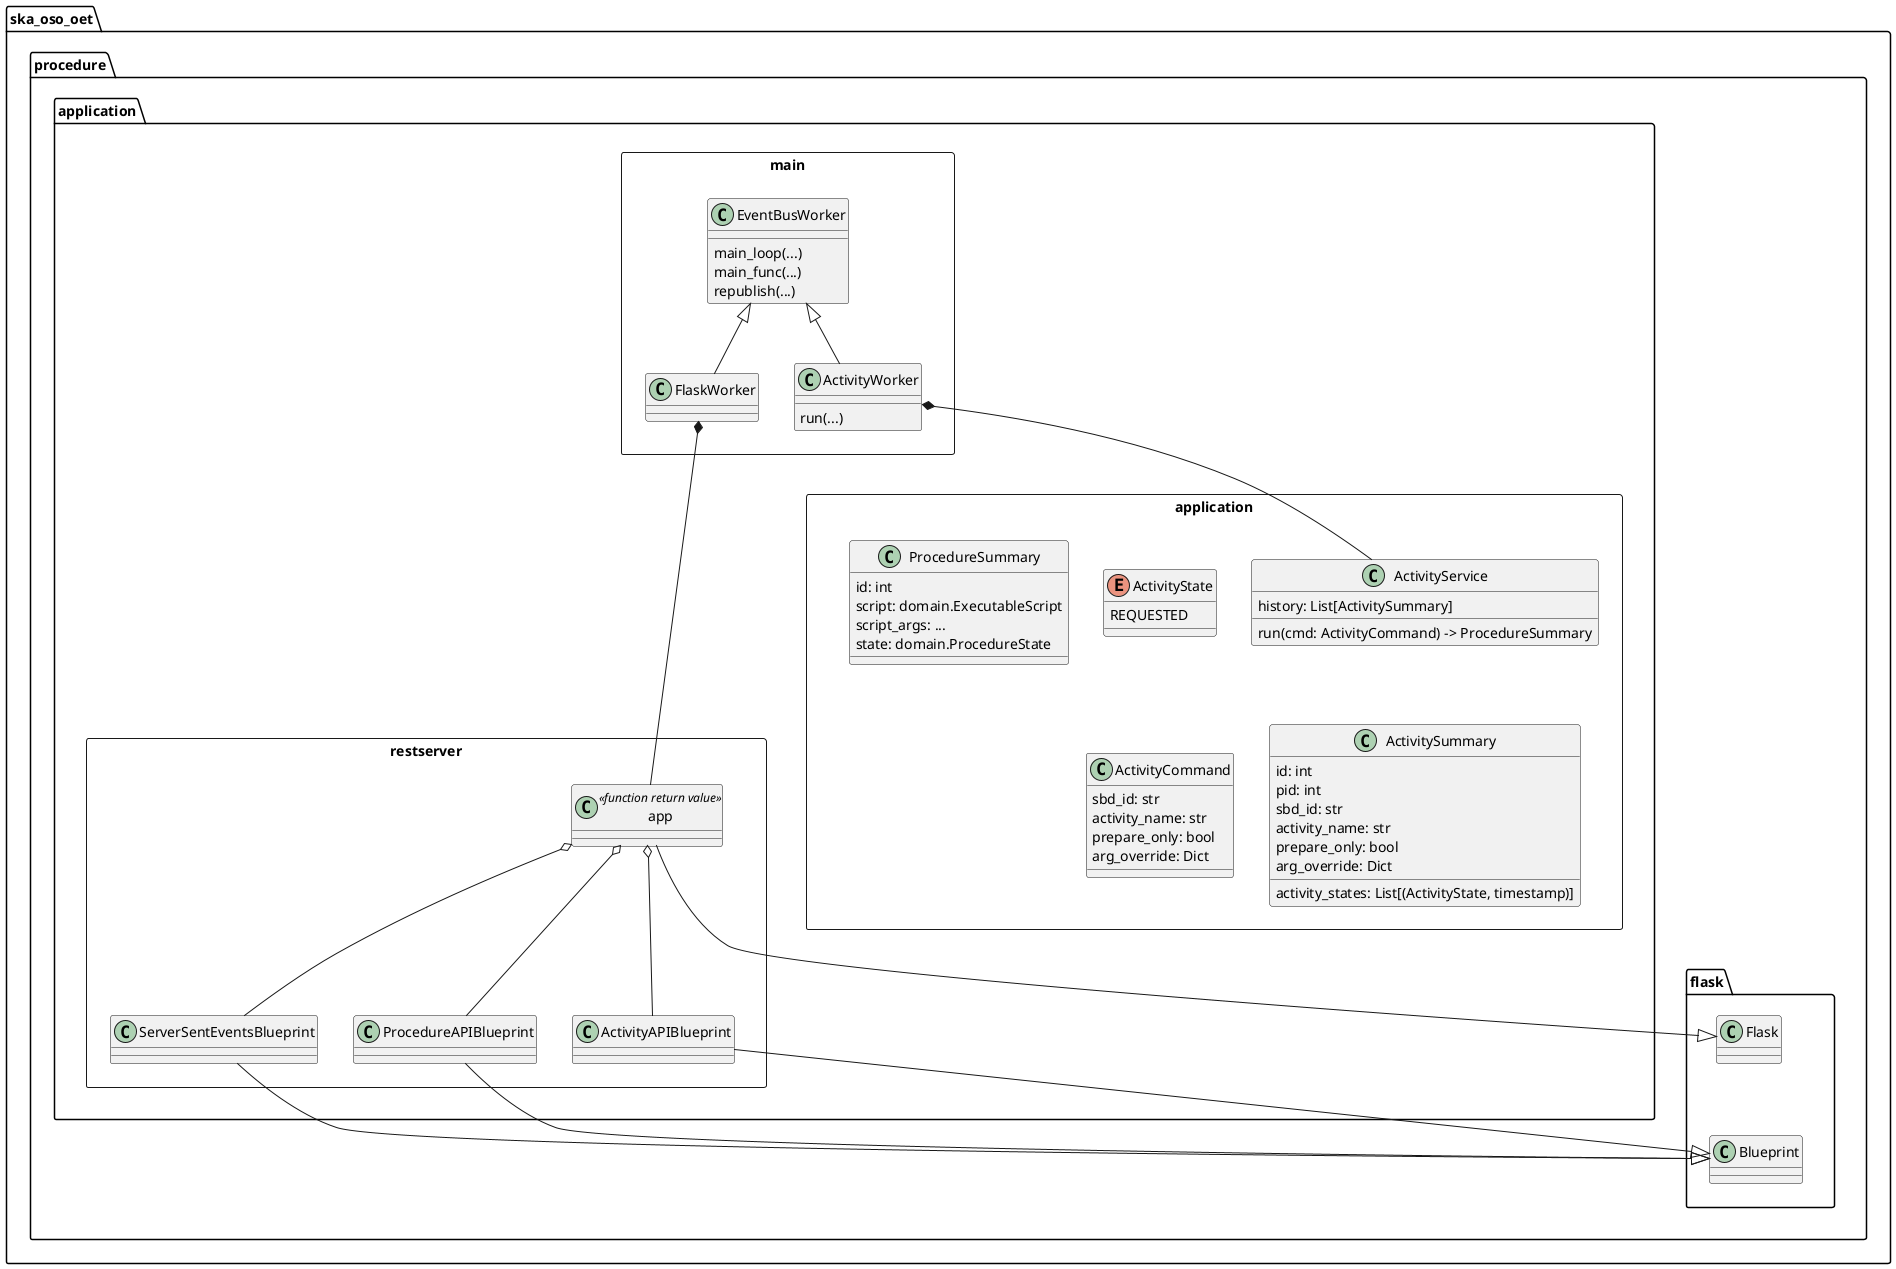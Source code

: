 @startuml
'https://plantuml.com/class-diagram

package ska_oso_oet.procedure {

package application as application_pkg {

    package main <<Rectangle>> {

        class ActivityWorker {
            run(...)
        }

        class FlaskWorker {
        }

        class EventBusWorker {
            main_loop(...)
            main_func(...)
            republish(...)
        }

        ActivityWorker -up-|> EventBusWorker
        FlaskWorker -up-|> EventBusWorker
    }

    package restserver <<Rectangle>> {
        class app <<function return value>> {
        }

        class ProcedureAPIBlueprint
        class ActivityAPIBlueprint
        class ServerSentEventsBlueprint

        app o-- ProcedureAPIBlueprint
        app o-- ActivityAPIBlueprint
        app o-- ServerSentEventsBlueprint
    }

    package application <<Rectangle>> {

        class ActivityService {
            history: List[ActivitySummary]

            run(cmd: ActivityCommand) -> ProcedureSummary
        }

        class ActivitySummary {
            id: int
            pid: int
            sbd_id: str
            activity_name: str
            prepare_only: bool
            arg_override: Dict
            activity_states: List[(ActivityState, timestamp)]
        }

        class ActivityCommand {
            sbd_id: str
            activity_name: str
            prepare_only: bool
            arg_override: Dict
        }

        enum ActivityState {
            REQUESTED
        }

        class ProcedureSummary {
            id: int
            script: domain.ExecutableScript
            script_args: ...
            state: domain.ProcedureState
        }
    }
}

FlaskWorker *-- app
ActivityWorker *-- ActivityService

package flask {
    class Flask
    class Blueprint

    Flask -down[hidden]- Blueprint
}

app -|> Flask
ProcedureAPIBlueprint -|> Blueprint
ActivityAPIBlueprint -|> Blueprint
ServerSentEventsBlueprint --|> Blueprint

main -down[hidden]--> application
restserver -left[hidden]--> application
restserver -right[hidden]--> flask
FlaskWorker -down[hidden]--> restserver
ActivityService -down[hidden]- ActivitySummary
ActivitySummary -left[hidden]- ActivityCommand

@enduml
